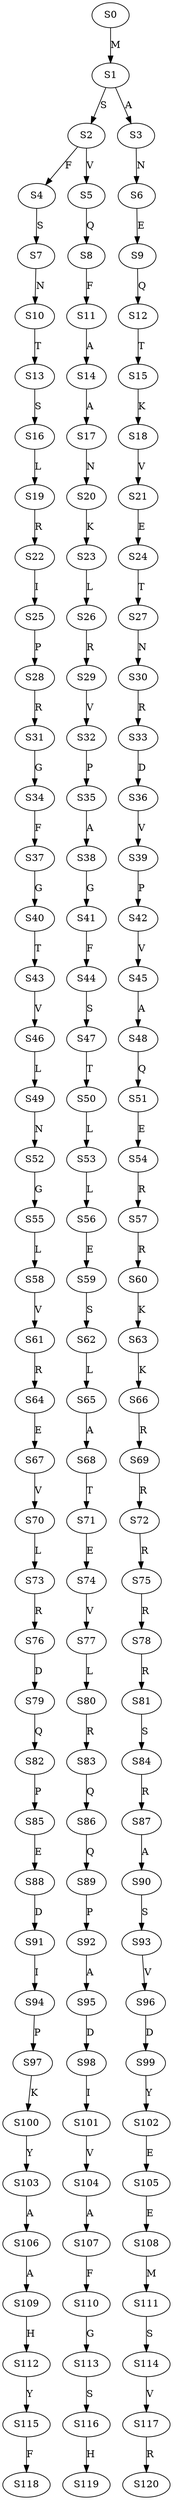 strict digraph  {
	S0 -> S1 [ label = M ];
	S1 -> S2 [ label = S ];
	S1 -> S3 [ label = A ];
	S2 -> S4 [ label = F ];
	S2 -> S5 [ label = V ];
	S3 -> S6 [ label = N ];
	S4 -> S7 [ label = S ];
	S5 -> S8 [ label = Q ];
	S6 -> S9 [ label = E ];
	S7 -> S10 [ label = N ];
	S8 -> S11 [ label = F ];
	S9 -> S12 [ label = Q ];
	S10 -> S13 [ label = T ];
	S11 -> S14 [ label = A ];
	S12 -> S15 [ label = T ];
	S13 -> S16 [ label = S ];
	S14 -> S17 [ label = A ];
	S15 -> S18 [ label = K ];
	S16 -> S19 [ label = L ];
	S17 -> S20 [ label = N ];
	S18 -> S21 [ label = V ];
	S19 -> S22 [ label = R ];
	S20 -> S23 [ label = K ];
	S21 -> S24 [ label = E ];
	S22 -> S25 [ label = I ];
	S23 -> S26 [ label = L ];
	S24 -> S27 [ label = T ];
	S25 -> S28 [ label = P ];
	S26 -> S29 [ label = R ];
	S27 -> S30 [ label = N ];
	S28 -> S31 [ label = R ];
	S29 -> S32 [ label = V ];
	S30 -> S33 [ label = R ];
	S31 -> S34 [ label = G ];
	S32 -> S35 [ label = P ];
	S33 -> S36 [ label = D ];
	S34 -> S37 [ label = F ];
	S35 -> S38 [ label = A ];
	S36 -> S39 [ label = V ];
	S37 -> S40 [ label = G ];
	S38 -> S41 [ label = G ];
	S39 -> S42 [ label = P ];
	S40 -> S43 [ label = T ];
	S41 -> S44 [ label = F ];
	S42 -> S45 [ label = V ];
	S43 -> S46 [ label = V ];
	S44 -> S47 [ label = S ];
	S45 -> S48 [ label = A ];
	S46 -> S49 [ label = L ];
	S47 -> S50 [ label = T ];
	S48 -> S51 [ label = Q ];
	S49 -> S52 [ label = N ];
	S50 -> S53 [ label = L ];
	S51 -> S54 [ label = E ];
	S52 -> S55 [ label = G ];
	S53 -> S56 [ label = L ];
	S54 -> S57 [ label = R ];
	S55 -> S58 [ label = L ];
	S56 -> S59 [ label = E ];
	S57 -> S60 [ label = R ];
	S58 -> S61 [ label = V ];
	S59 -> S62 [ label = S ];
	S60 -> S63 [ label = K ];
	S61 -> S64 [ label = R ];
	S62 -> S65 [ label = L ];
	S63 -> S66 [ label = K ];
	S64 -> S67 [ label = E ];
	S65 -> S68 [ label = A ];
	S66 -> S69 [ label = R ];
	S67 -> S70 [ label = V ];
	S68 -> S71 [ label = T ];
	S69 -> S72 [ label = R ];
	S70 -> S73 [ label = L ];
	S71 -> S74 [ label = E ];
	S72 -> S75 [ label = R ];
	S73 -> S76 [ label = R ];
	S74 -> S77 [ label = V ];
	S75 -> S78 [ label = R ];
	S76 -> S79 [ label = D ];
	S77 -> S80 [ label = L ];
	S78 -> S81 [ label = R ];
	S79 -> S82 [ label = Q ];
	S80 -> S83 [ label = R ];
	S81 -> S84 [ label = S ];
	S82 -> S85 [ label = P ];
	S83 -> S86 [ label = Q ];
	S84 -> S87 [ label = R ];
	S85 -> S88 [ label = E ];
	S86 -> S89 [ label = Q ];
	S87 -> S90 [ label = A ];
	S88 -> S91 [ label = D ];
	S89 -> S92 [ label = P ];
	S90 -> S93 [ label = S ];
	S91 -> S94 [ label = I ];
	S92 -> S95 [ label = A ];
	S93 -> S96 [ label = V ];
	S94 -> S97 [ label = P ];
	S95 -> S98 [ label = D ];
	S96 -> S99 [ label = D ];
	S97 -> S100 [ label = K ];
	S98 -> S101 [ label = I ];
	S99 -> S102 [ label = Y ];
	S100 -> S103 [ label = Y ];
	S101 -> S104 [ label = V ];
	S102 -> S105 [ label = E ];
	S103 -> S106 [ label = A ];
	S104 -> S107 [ label = A ];
	S105 -> S108 [ label = E ];
	S106 -> S109 [ label = A ];
	S107 -> S110 [ label = F ];
	S108 -> S111 [ label = M ];
	S109 -> S112 [ label = H ];
	S110 -> S113 [ label = G ];
	S111 -> S114 [ label = S ];
	S112 -> S115 [ label = Y ];
	S113 -> S116 [ label = S ];
	S114 -> S117 [ label = V ];
	S115 -> S118 [ label = F ];
	S116 -> S119 [ label = H ];
	S117 -> S120 [ label = R ];
}

